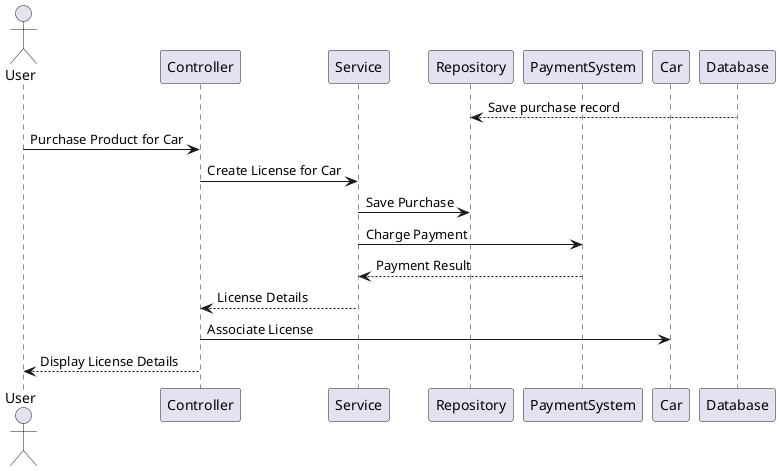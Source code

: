 @startuml
actor User
participant Controller
participant Service
participant Repository
participant PaymentSystem
participant Car

Database --> Repository : Save purchase record
User -> Controller : Purchase Product for Car
Controller -> Service : Create License for Car
Service -> Repository : Save Purchase
Service -> PaymentSystem : Charge Payment
PaymentSystem --> Service : Payment Result
Service --> Controller : License Details
Controller -> Car : Associate License
Controller --> User : Display License Details
@enduml